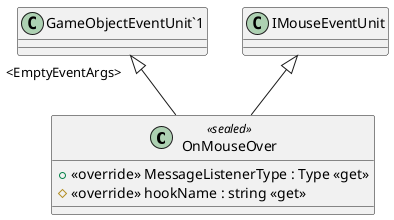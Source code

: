 @startuml
class OnMouseOver <<sealed>> {
    + <<override>> MessageListenerType : Type <<get>>
    # <<override>> hookName : string <<get>>
}
"GameObjectEventUnit`1" "<EmptyEventArgs>" <|-- OnMouseOver
IMouseEventUnit <|-- OnMouseOver
@enduml
